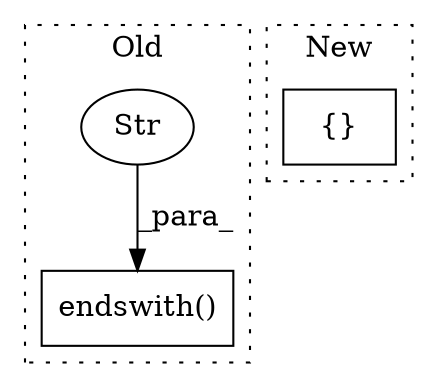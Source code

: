 digraph G {
subgraph cluster0 {
1 [label="endswith()" a="75" s="1322,1347" l="20,1" shape="box"];
3 [label="Str" a="66" s="1342" l="5" shape="ellipse"];
label = "Old";
style="dotted";
}
subgraph cluster1 {
2 [label="{}" a="98" s="1334,1348" l="1,0" shape="box"];
label = "New";
style="dotted";
}
3 -> 1 [label="_para_"];
}